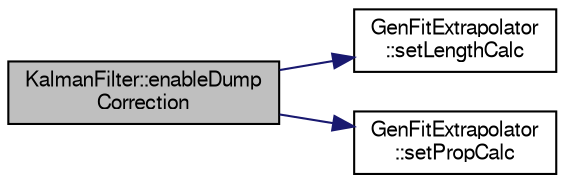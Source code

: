 digraph "KalmanFilter::enableDumpCorrection"
{
  bgcolor="transparent";
  edge [fontname="FreeSans",fontsize="10",labelfontname="FreeSans",labelfontsize="10"];
  node [fontname="FreeSans",fontsize="10",shape=record];
  rankdir="LR";
  Node1 [label="KalmanFilter::enableDump\lCorrection",height=0.2,width=0.4,color="black", fillcolor="grey75", style="filled" fontcolor="black"];
  Node1 -> Node2 [color="midnightblue",fontsize="10",style="solid",fontname="FreeSans"];
  Node2 [label="GenFitExtrapolator\l::setLengthCalc",height=0.2,width=0.4,color="black",URL="$d1/d3d/classGenFitExtrapolator.html#acac6549d516c6784082967ffed07b848"];
  Node1 -> Node3 [color="midnightblue",fontsize="10",style="solid",fontname="FreeSans"];
  Node3 [label="GenFitExtrapolator\l::setPropCalc",height=0.2,width=0.4,color="black",URL="$d1/d3d/classGenFitExtrapolator.html#a39eec48c004525ea9b2ac216b85507ab",tooltip="External control of modes. "];
}
